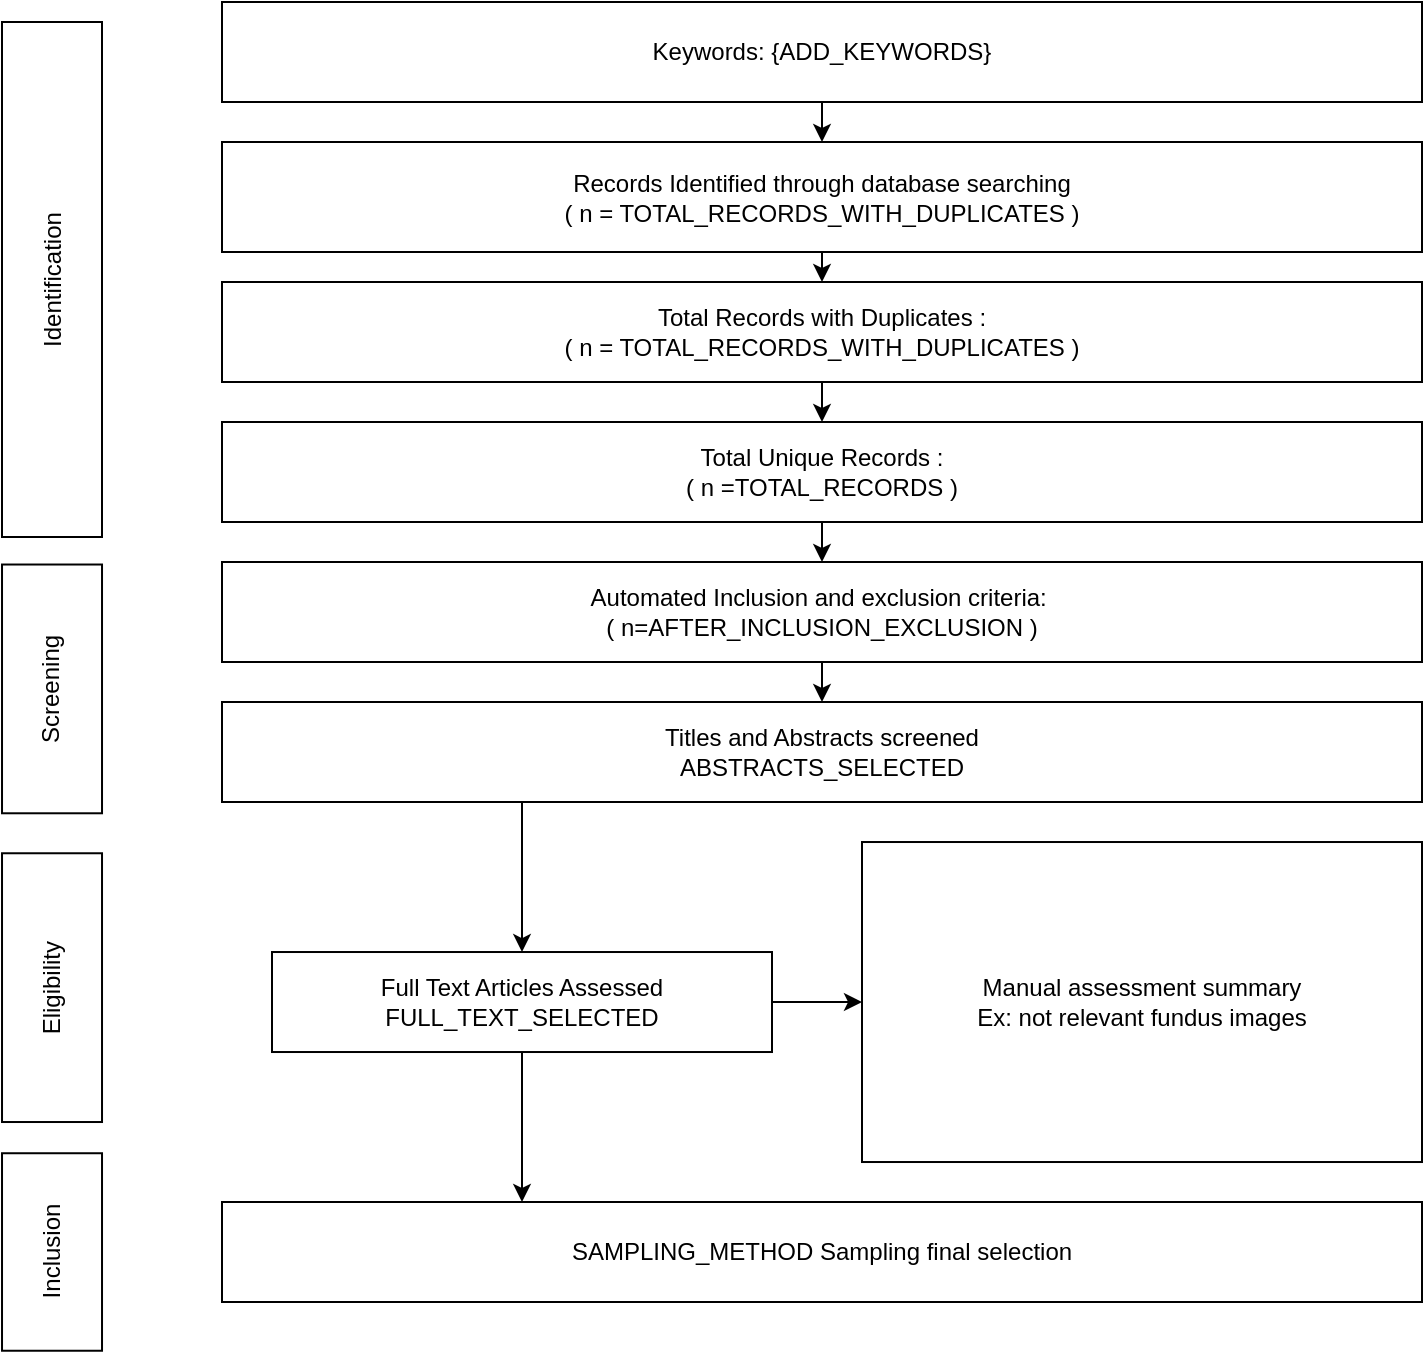 <mxfile version="28.2.3">
  <diagram name="Page-1" id="134632429879216">
    <mxGraphModel dx="1426" dy="743" grid="1" gridSize="10" guides="1" tooltips="1" connect="1" arrows="1" fold="1" page="1" pageScale="1" pageWidth="850" pageHeight="1100" math="0" shadow="0">
      <root>
        <mxCell id="0" />
        <mxCell id="1" parent="0" />
        <mxCell id="gNmoB-aejwWawOHYXd3c-134632431994544" value="Identification" style="rounded=0;whiteSpace=wrap;html=1;rotation=-90;" vertex="1" parent="1">
          <mxGeometry x="-63.75" y="183.75" width="257.5" height="50" as="geometry" />
        </mxCell>
        <mxCell id="gNmoB-aejwWawOHYXd3c-134632431994559" style="edgeStyle=orthogonalEdgeStyle;rounded=0;orthogonalLoop=1;jettySize=auto;html=1;exitX=0.5;exitY=1;exitDx=0;exitDy=0;entryX=0.5;entryY=0;entryDx=0;entryDy=0;" edge="1" parent="1" source="gNmoB-aejwWawOHYXd3c-134632431994545" target="gNmoB-aejwWawOHYXd3c-134632431994546">
          <mxGeometry relative="1" as="geometry" />
        </mxCell>
        <mxCell id="gNmoB-aejwWawOHYXd3c-134632431994545" value="Keywords: {ADD_KEYWORDS}" style="rounded=0;whiteSpace=wrap;html=1;rotation=0;" vertex="1" parent="1">
          <mxGeometry x="150" y="70" width="600" height="50" as="geometry" />
        </mxCell>
        <mxCell id="gNmoB-aejwWawOHYXd3c-134632431994560" style="edgeStyle=orthogonalEdgeStyle;rounded=0;orthogonalLoop=1;jettySize=auto;html=1;exitX=0.5;exitY=1;exitDx=0;exitDy=0;entryX=0.5;entryY=0;entryDx=0;entryDy=0;" edge="1" parent="1" source="gNmoB-aejwWawOHYXd3c-134632431994546" target="gNmoB-aejwWawOHYXd3c-134632431994548">
          <mxGeometry relative="1" as="geometry" />
        </mxCell>
        <mxCell id="gNmoB-aejwWawOHYXd3c-134632431994546" value="Records Identified through database searching&lt;br&gt;( n = TOTAL_RECORDS_WITH_DUPLICATES )" style="rounded=0;whiteSpace=wrap;html=1;rotation=0;" vertex="1" parent="1">
          <mxGeometry x="150" y="140" width="600" height="55" as="geometry" />
        </mxCell>
        <mxCell id="gNmoB-aejwWawOHYXd3c-134632431994561" style="edgeStyle=orthogonalEdgeStyle;rounded=0;orthogonalLoop=1;jettySize=auto;html=1;exitX=0.5;exitY=1;exitDx=0;exitDy=0;entryX=0.5;entryY=0;entryDx=0;entryDy=0;" edge="1" parent="1" source="gNmoB-aejwWawOHYXd3c-134632431994548" target="gNmoB-aejwWawOHYXd3c-134632431994549">
          <mxGeometry relative="1" as="geometry" />
        </mxCell>
        <mxCell id="gNmoB-aejwWawOHYXd3c-134632431994548" value="Total Records with Duplicates :&lt;br&gt;( n = TOTAL_RECORDS_WITH_DUPLICATES )" style="rounded=0;whiteSpace=wrap;html=1;rotation=0;" vertex="1" parent="1">
          <mxGeometry x="150" y="210" width="600" height="50" as="geometry" />
        </mxCell>
        <mxCell id="gNmoB-aejwWawOHYXd3c-134632431994562" style="edgeStyle=orthogonalEdgeStyle;rounded=0;orthogonalLoop=1;jettySize=auto;html=1;exitX=0.5;exitY=1;exitDx=0;exitDy=0;entryX=0.5;entryY=0;entryDx=0;entryDy=0;" edge="1" parent="1" source="gNmoB-aejwWawOHYXd3c-134632431994549" target="gNmoB-aejwWawOHYXd3c-134632431994551">
          <mxGeometry relative="1" as="geometry" />
        </mxCell>
        <mxCell id="gNmoB-aejwWawOHYXd3c-134632431994549" value="Total Unique Records : &lt;br&gt;( n =TOTAL_RECORDS )" style="rounded=0;whiteSpace=wrap;html=1;rotation=0;" vertex="1" parent="1">
          <mxGeometry x="150" y="280" width="600" height="50" as="geometry" />
        </mxCell>
        <mxCell id="gNmoB-aejwWawOHYXd3c-134632431994550" value="Eligibility" style="rounded=0;whiteSpace=wrap;html=1;rotation=-90;" vertex="1" parent="1">
          <mxGeometry x="-2.18" y="537.82" width="134.38" height="50" as="geometry" />
        </mxCell>
        <mxCell id="gNmoB-aejwWawOHYXd3c-134632431994563" style="edgeStyle=orthogonalEdgeStyle;rounded=0;orthogonalLoop=1;jettySize=auto;html=1;exitX=0.5;exitY=1;exitDx=0;exitDy=0;entryX=0.5;entryY=0;entryDx=0;entryDy=0;" edge="1" parent="1" source="gNmoB-aejwWawOHYXd3c-134632431994551" target="gNmoB-aejwWawOHYXd3c-134632431994552">
          <mxGeometry relative="1" as="geometry" />
        </mxCell>
        <mxCell id="gNmoB-aejwWawOHYXd3c-134632431994551" value="Automated Inclusion and exclusion criteria:&amp;nbsp;&lt;br&gt;( n=AFTER_INCLUSION_EXCLUSION )" style="rounded=0;whiteSpace=wrap;html=1;rotation=0;" vertex="1" parent="1">
          <mxGeometry x="150" y="350" width="600" height="50" as="geometry" />
        </mxCell>
        <mxCell id="gNmoB-aejwWawOHYXd3c-134632431994552" value="Titles and Abstracts screened&lt;br&gt;ABSTRACTS_SELECTED" style="rounded=0;whiteSpace=wrap;html=1;rotation=0;" vertex="1" parent="1">
          <mxGeometry x="150" y="420" width="600" height="50" as="geometry" />
        </mxCell>
        <mxCell id="gNmoB-aejwWawOHYXd3c-134632431994565" value="" style="edgeStyle=orthogonalEdgeStyle;rounded=0;orthogonalLoop=1;jettySize=auto;html=1;" edge="1" parent="1" source="gNmoB-aejwWawOHYXd3c-134632431994553" target="gNmoB-aejwWawOHYXd3c-134632431994557">
          <mxGeometry relative="1" as="geometry" />
        </mxCell>
        <mxCell id="gNmoB-aejwWawOHYXd3c-134632431994566" style="edgeStyle=orthogonalEdgeStyle;rounded=0;orthogonalLoop=1;jettySize=auto;html=1;entryX=0.25;entryY=0;entryDx=0;entryDy=0;" edge="1" parent="1" source="gNmoB-aejwWawOHYXd3c-134632431994553" target="gNmoB-aejwWawOHYXd3c-134632431994556">
          <mxGeometry relative="1" as="geometry" />
        </mxCell>
        <mxCell id="gNmoB-aejwWawOHYXd3c-134632431994553" value="Full Text Articles Assessed&lt;br&gt;FULL_TEXT_SELECTED" style="rounded=0;whiteSpace=wrap;html=1;rotation=0;" vertex="1" parent="1">
          <mxGeometry x="175" y="545.01" width="250" height="50" as="geometry" />
        </mxCell>
        <mxCell id="gNmoB-aejwWawOHYXd3c-134632431994554" value="Screening" style="rounded=0;whiteSpace=wrap;html=1;rotation=-90;" vertex="1" parent="1">
          <mxGeometry x="2.82" y="388.45" width="124.38" height="50" as="geometry" />
        </mxCell>
        <mxCell id="gNmoB-aejwWawOHYXd3c-134632431994555" value="Inclusion" style="rounded=0;whiteSpace=wrap;html=1;rotation=-90;" vertex="1" parent="1">
          <mxGeometry x="15.635" y="669.995" width="98.75" height="50" as="geometry" />
        </mxCell>
        <mxCell id="gNmoB-aejwWawOHYXd3c-134632431994556" value="SAMPLING_METHOD Sampling final selection" style="rounded=0;whiteSpace=wrap;html=1;rotation=0;" vertex="1" parent="1">
          <mxGeometry x="150" y="670" width="600" height="50" as="geometry" />
        </mxCell>
        <mxCell id="gNmoB-aejwWawOHYXd3c-134632431994557" value="Manual assessment summary&lt;br&gt;Ex: not relevant fundus images" style="rounded=0;whiteSpace=wrap;html=1;rotation=0;" vertex="1" parent="1">
          <mxGeometry x="470" y="490.01" width="280" height="160" as="geometry" />
        </mxCell>
        <mxCell id="gNmoB-aejwWawOHYXd3c-134632431994564" style="edgeStyle=orthogonalEdgeStyle;rounded=0;orthogonalLoop=1;jettySize=auto;html=1;exitX=0.25;exitY=1;exitDx=0;exitDy=0;entryX=0.5;entryY=0;entryDx=0;entryDy=0;" edge="1" parent="1" source="gNmoB-aejwWawOHYXd3c-134632431994552" target="gNmoB-aejwWawOHYXd3c-134632431994553">
          <mxGeometry relative="1" as="geometry" />
        </mxCell>
      </root>
    </mxGraphModel>
  </diagram>
</mxfile>

